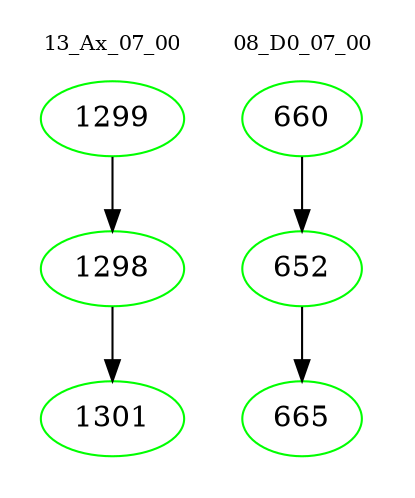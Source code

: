 digraph{
subgraph cluster_0 {
color = white
label = "13_Ax_07_00";
fontsize=10;
T0_1299 [label="1299", color="green"]
T0_1299 -> T0_1298 [color="black"]
T0_1298 [label="1298", color="green"]
T0_1298 -> T0_1301 [color="black"]
T0_1301 [label="1301", color="green"]
}
subgraph cluster_1 {
color = white
label = "08_D0_07_00";
fontsize=10;
T1_660 [label="660", color="green"]
T1_660 -> T1_652 [color="black"]
T1_652 [label="652", color="green"]
T1_652 -> T1_665 [color="black"]
T1_665 [label="665", color="green"]
}
}
